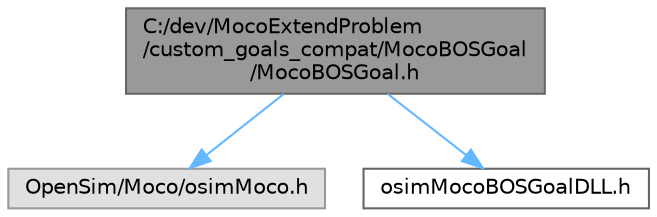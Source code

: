 digraph "C:/dev/MocoExtendProblem/custom_goals_compat/MocoBOSGoal/MocoBOSGoal.h"
{
 // LATEX_PDF_SIZE
  bgcolor="transparent";
  edge [fontname=Helvetica,fontsize=10,labelfontname=Helvetica,labelfontsize=10];
  node [fontname=Helvetica,fontsize=10,shape=box,height=0.2,width=0.4];
  Node1 [id="Node000001",label="C:/dev/MocoExtendProblem\l/custom_goals_compat/MocoBOSGoal\l/MocoBOSGoal.h",height=0.2,width=0.4,color="gray40", fillcolor="grey60", style="filled", fontcolor="black",tooltip=" "];
  Node1 -> Node2 [id="edge1_Node000001_Node000002",color="steelblue1",style="solid",tooltip=" "];
  Node2 [id="Node000002",label="OpenSim/Moco/osimMoco.h",height=0.2,width=0.4,color="grey60", fillcolor="#E0E0E0", style="filled",tooltip=" "];
  Node1 -> Node3 [id="edge2_Node000001_Node000003",color="steelblue1",style="solid",tooltip=" "];
  Node3 [id="Node000003",label="osimMocoBOSGoalDLL.h",height=0.2,width=0.4,color="grey40", fillcolor="white", style="filled",URL="$compat_2_moco_b_o_s_goal_2osim_moco_b_o_s_goal_d_l_l_8h.html",tooltip=" "];
}
